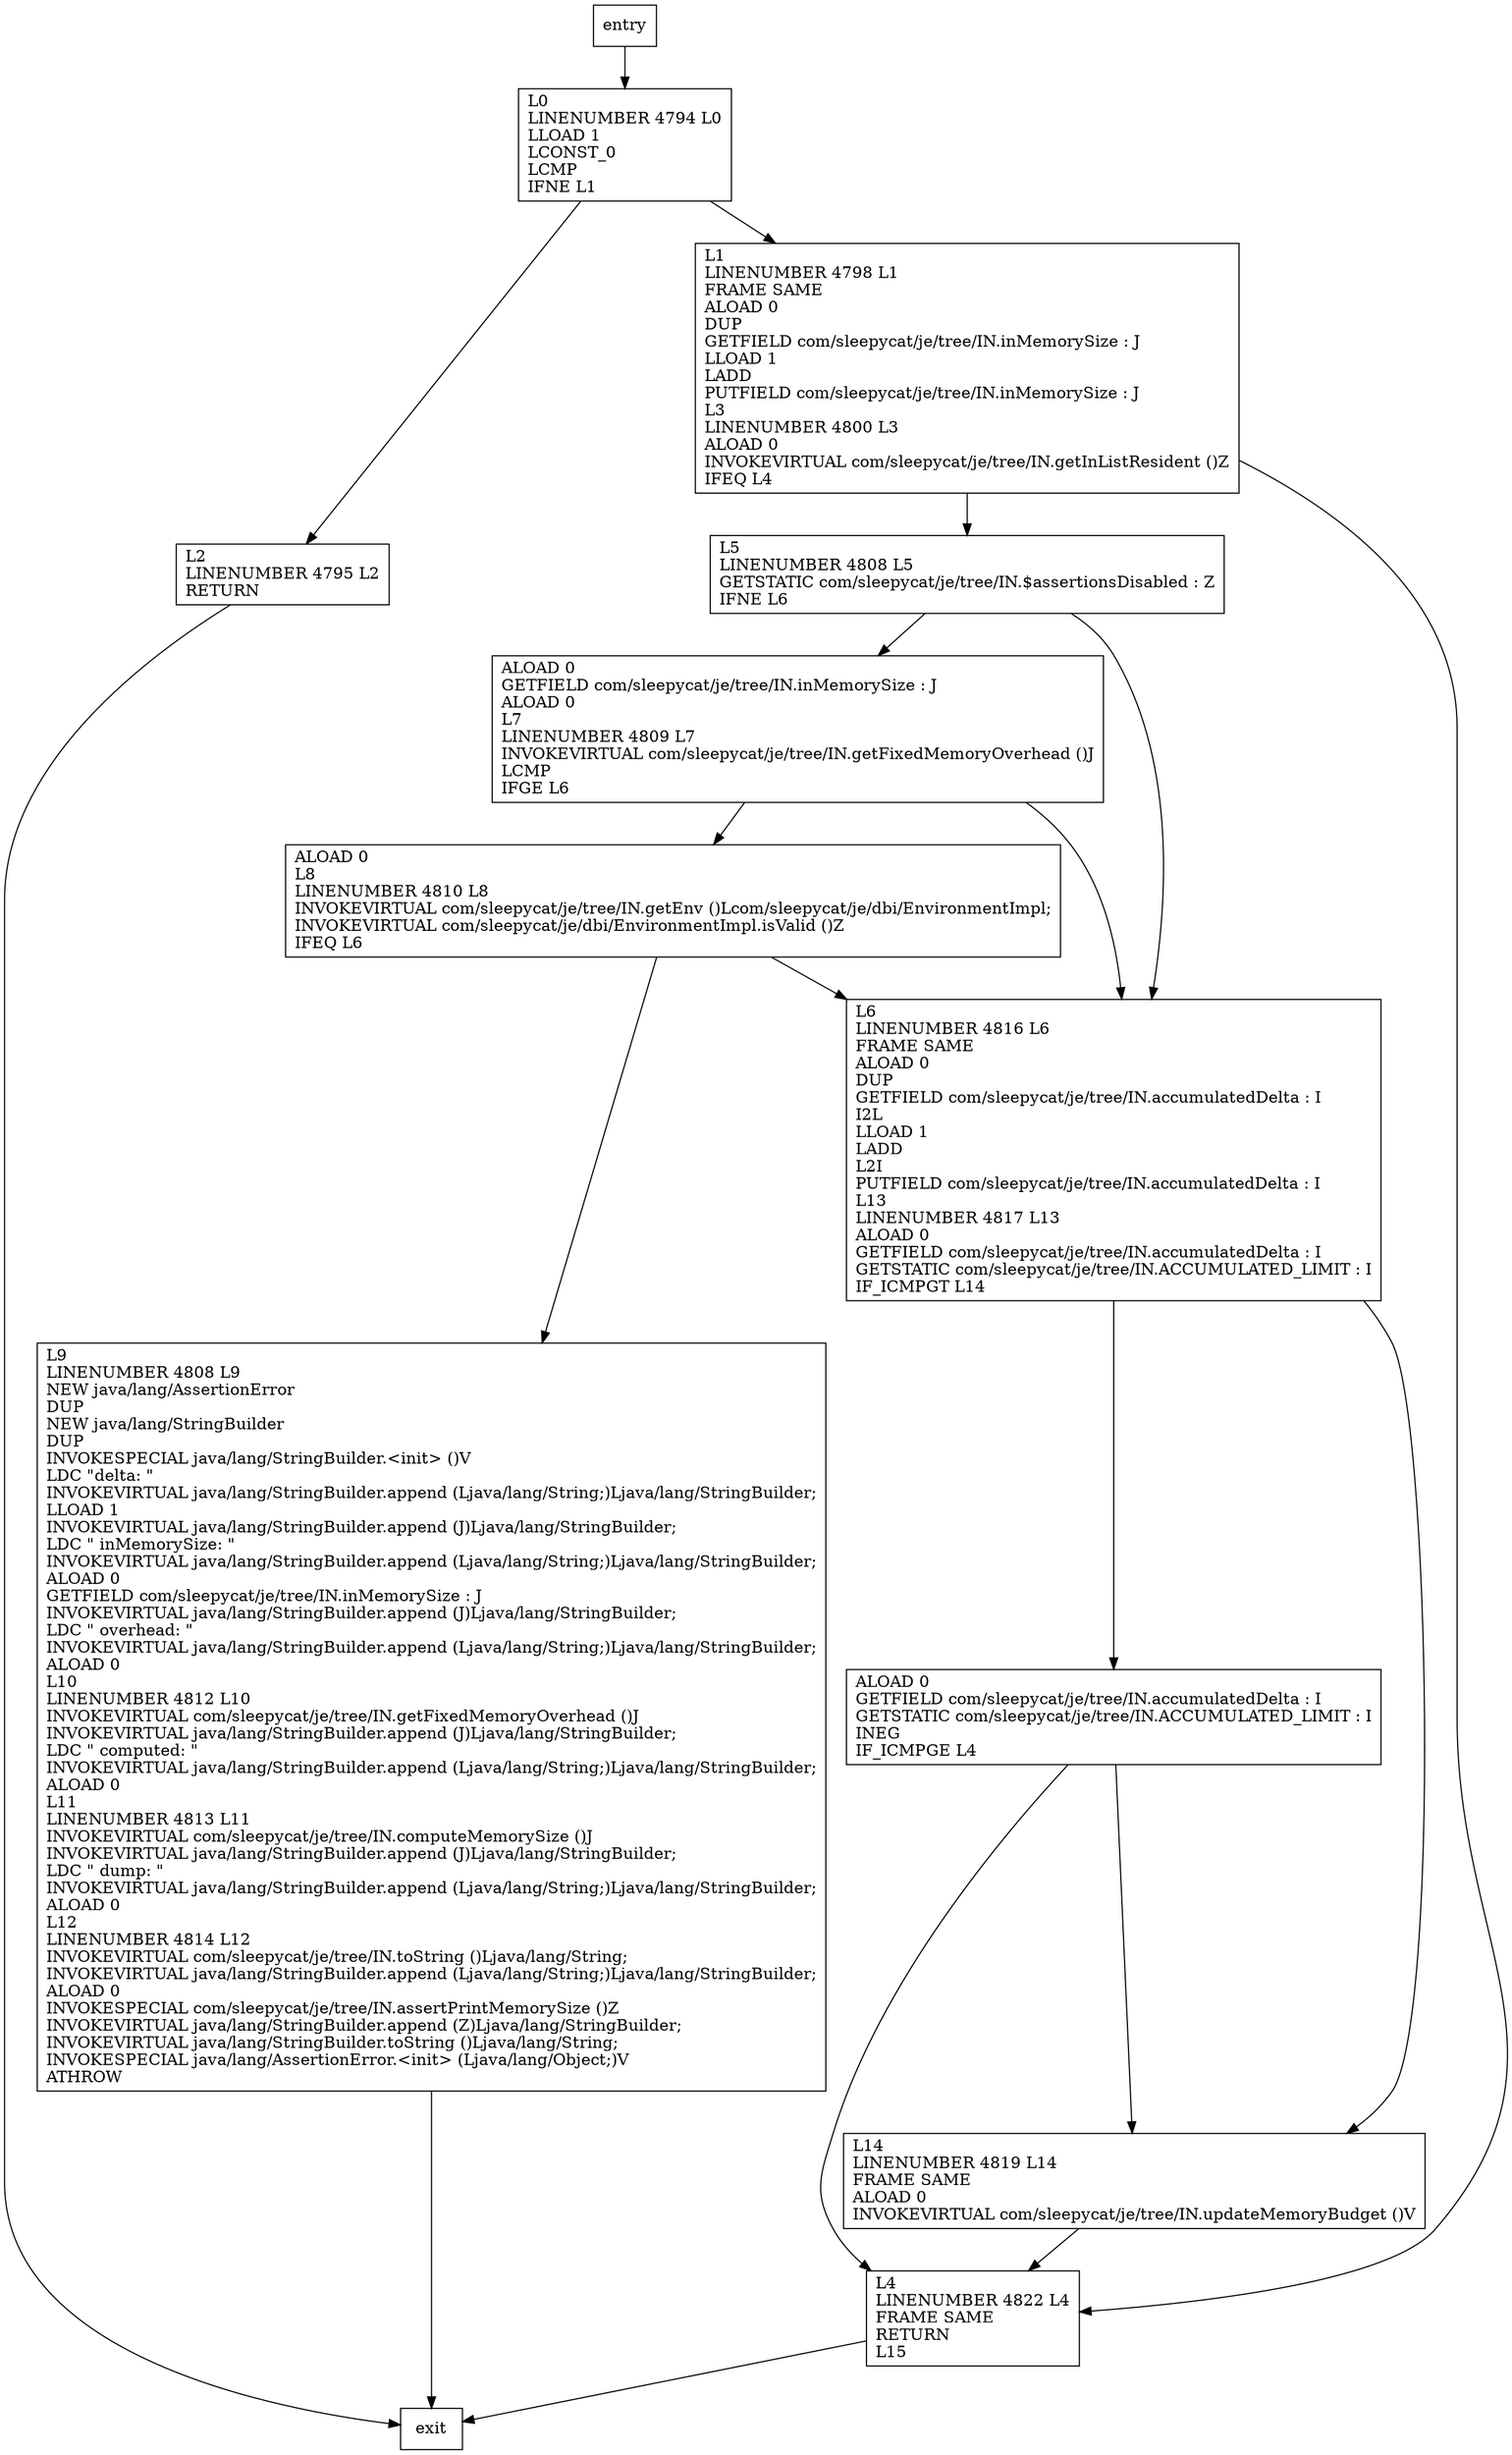 digraph updateMemorySize {
node [shape=record];
870423529 [label="ALOAD 0\lGETFIELD com/sleepycat/je/tree/IN.accumulatedDelta : I\lGETSTATIC com/sleepycat/je/tree/IN.ACCUMULATED_LIMIT : I\lINEG\lIF_ICMPGE L4\l"];
1580881786 [label="L2\lLINENUMBER 4795 L2\lRETURN\l"];
1474120649 [label="L9\lLINENUMBER 4808 L9\lNEW java/lang/AssertionError\lDUP\lNEW java/lang/StringBuilder\lDUP\lINVOKESPECIAL java/lang/StringBuilder.\<init\> ()V\lLDC \"delta: \"\lINVOKEVIRTUAL java/lang/StringBuilder.append (Ljava/lang/String;)Ljava/lang/StringBuilder;\lLLOAD 1\lINVOKEVIRTUAL java/lang/StringBuilder.append (J)Ljava/lang/StringBuilder;\lLDC \" inMemorySize: \"\lINVOKEVIRTUAL java/lang/StringBuilder.append (Ljava/lang/String;)Ljava/lang/StringBuilder;\lALOAD 0\lGETFIELD com/sleepycat/je/tree/IN.inMemorySize : J\lINVOKEVIRTUAL java/lang/StringBuilder.append (J)Ljava/lang/StringBuilder;\lLDC \" overhead: \"\lINVOKEVIRTUAL java/lang/StringBuilder.append (Ljava/lang/String;)Ljava/lang/StringBuilder;\lALOAD 0\lL10\lLINENUMBER 4812 L10\lINVOKEVIRTUAL com/sleepycat/je/tree/IN.getFixedMemoryOverhead ()J\lINVOKEVIRTUAL java/lang/StringBuilder.append (J)Ljava/lang/StringBuilder;\lLDC \" computed: \"\lINVOKEVIRTUAL java/lang/StringBuilder.append (Ljava/lang/String;)Ljava/lang/StringBuilder;\lALOAD 0\lL11\lLINENUMBER 4813 L11\lINVOKEVIRTUAL com/sleepycat/je/tree/IN.computeMemorySize ()J\lINVOKEVIRTUAL java/lang/StringBuilder.append (J)Ljava/lang/StringBuilder;\lLDC \" dump: \"\lINVOKEVIRTUAL java/lang/StringBuilder.append (Ljava/lang/String;)Ljava/lang/StringBuilder;\lALOAD 0\lL12\lLINENUMBER 4814 L12\lINVOKEVIRTUAL com/sleepycat/je/tree/IN.toString ()Ljava/lang/String;\lINVOKEVIRTUAL java/lang/StringBuilder.append (Ljava/lang/String;)Ljava/lang/StringBuilder;\lALOAD 0\lINVOKESPECIAL com/sleepycat/je/tree/IN.assertPrintMemorySize ()Z\lINVOKEVIRTUAL java/lang/StringBuilder.append (Z)Ljava/lang/StringBuilder;\lINVOKEVIRTUAL java/lang/StringBuilder.toString ()Ljava/lang/String;\lINVOKESPECIAL java/lang/AssertionError.\<init\> (Ljava/lang/Object;)V\lATHROW\l"];
1156424283 [label="L1\lLINENUMBER 4798 L1\lFRAME SAME\lALOAD 0\lDUP\lGETFIELD com/sleepycat/je/tree/IN.inMemorySize : J\lLLOAD 1\lLADD\lPUTFIELD com/sleepycat/je/tree/IN.inMemorySize : J\lL3\lLINENUMBER 4800 L3\lALOAD 0\lINVOKEVIRTUAL com/sleepycat/je/tree/IN.getInListResident ()Z\lIFEQ L4\l"];
1520495046 [label="ALOAD 0\lL8\lLINENUMBER 4810 L8\lINVOKEVIRTUAL com/sleepycat/je/tree/IN.getEnv ()Lcom/sleepycat/je/dbi/EnvironmentImpl;\lINVOKEVIRTUAL com/sleepycat/je/dbi/EnvironmentImpl.isValid ()Z\lIFEQ L6\l"];
1651397972 [label="ALOAD 0\lGETFIELD com/sleepycat/je/tree/IN.inMemorySize : J\lALOAD 0\lL7\lLINENUMBER 4809 L7\lINVOKEVIRTUAL com/sleepycat/je/tree/IN.getFixedMemoryOverhead ()J\lLCMP\lIFGE L6\l"];
1406391812 [label="L0\lLINENUMBER 4794 L0\lLLOAD 1\lLCONST_0\lLCMP\lIFNE L1\l"];
1860390884 [label="L6\lLINENUMBER 4816 L6\lFRAME SAME\lALOAD 0\lDUP\lGETFIELD com/sleepycat/je/tree/IN.accumulatedDelta : I\lI2L\lLLOAD 1\lLADD\lL2I\lPUTFIELD com/sleepycat/je/tree/IN.accumulatedDelta : I\lL13\lLINENUMBER 4817 L13\lALOAD 0\lGETFIELD com/sleepycat/je/tree/IN.accumulatedDelta : I\lGETSTATIC com/sleepycat/je/tree/IN.ACCUMULATED_LIMIT : I\lIF_ICMPGT L14\l"];
1262016786 [label="L5\lLINENUMBER 4808 L5\lGETSTATIC com/sleepycat/je/tree/IN.$assertionsDisabled : Z\lIFNE L6\l"];
110517298 [label="L4\lLINENUMBER 4822 L4\lFRAME SAME\lRETURN\lL15\l"];
1200189587 [label="L14\lLINENUMBER 4819 L14\lFRAME SAME\lALOAD 0\lINVOKEVIRTUAL com/sleepycat/je/tree/IN.updateMemoryBudget ()V\l"];
entry;
exit;
870423529 -> 110517298;
870423529 -> 1200189587;
1580881786 -> exit;
1474120649 -> exit;
1406391812 -> 1580881786;
1406391812 -> 1156424283;
1262016786 -> 1651397972;
1262016786 -> 1860390884;
entry -> 1406391812;
1156424283 -> 1262016786;
1156424283 -> 110517298;
1520495046 -> 1474120649;
1520495046 -> 1860390884;
1651397972 -> 1520495046;
1651397972 -> 1860390884;
1860390884 -> 870423529;
1860390884 -> 1200189587;
110517298 -> exit;
1200189587 -> 110517298;
}
